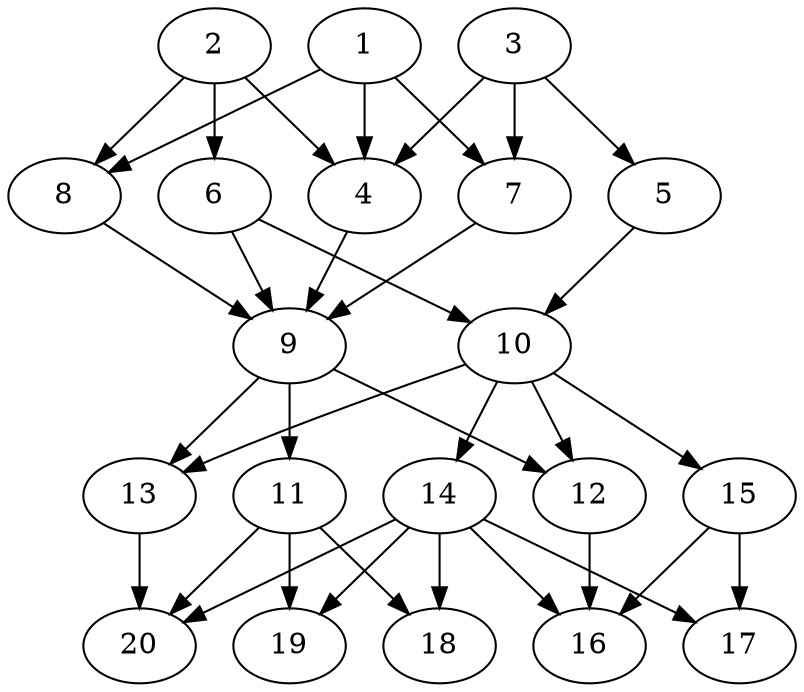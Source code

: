 // DAG automatically generated by daggen at Tue Jul 23 14:31:37 2019
// ./daggen --dot -n 20 --ccr 0.4 --fat 0.5 --regular 0.5 --density 0.8 --mindata 5242880 --maxdata 52428800 
digraph G {
  1 [size="42467840", alpha="0.03", expect_size="16987136"] 
  1 -> 4 [size ="16987136"]
  1 -> 7 [size ="16987136"]
  1 -> 8 [size ="16987136"]
  2 [size="80942080", alpha="0.13", expect_size="32376832"] 
  2 -> 4 [size ="32376832"]
  2 -> 6 [size ="32376832"]
  2 -> 8 [size ="32376832"]
  3 [size="45736960", alpha="0.17", expect_size="18294784"] 
  3 -> 4 [size ="18294784"]
  3 -> 5 [size ="18294784"]
  3 -> 7 [size ="18294784"]
  4 [size="86599680", alpha="0.02", expect_size="34639872"] 
  4 -> 9 [size ="34639872"]
  5 [size="73300480", alpha="0.03", expect_size="29320192"] 
  5 -> 10 [size ="29320192"]
  6 [size="53022720", alpha="0.20", expect_size="21209088"] 
  6 -> 9 [size ="21209088"]
  6 -> 10 [size ="21209088"]
  7 [size="114728960", alpha="0.02", expect_size="45891584"] 
  7 -> 9 [size ="45891584"]
  8 [size="46492160", alpha="0.11", expect_size="18596864"] 
  8 -> 9 [size ="18596864"]
  9 [size="101975040", alpha="0.20", expect_size="40790016"] 
  9 -> 11 [size ="40790016"]
  9 -> 12 [size ="40790016"]
  9 -> 13 [size ="40790016"]
  10 [size="77452800", alpha="0.15", expect_size="30981120"] 
  10 -> 12 [size ="30981120"]
  10 -> 13 [size ="30981120"]
  10 -> 14 [size ="30981120"]
  10 -> 15 [size ="30981120"]
  11 [size="70036480", alpha="0.01", expect_size="28014592"] 
  11 -> 18 [size ="28014592"]
  11 -> 19 [size ="28014592"]
  11 -> 20 [size ="28014592"]
  12 [size="87488000", alpha="0.19", expect_size="34995200"] 
  12 -> 16 [size ="34995200"]
  13 [size="45002240", alpha="0.09", expect_size="18000896"] 
  13 -> 20 [size ="18000896"]
  14 [size="26135040", alpha="0.13", expect_size="10454016"] 
  14 -> 16 [size ="10454016"]
  14 -> 17 [size ="10454016"]
  14 -> 18 [size ="10454016"]
  14 -> 19 [size ="10454016"]
  14 -> 20 [size ="10454016"]
  15 [size="35950080", alpha="0.15", expect_size="14380032"] 
  15 -> 16 [size ="14380032"]
  15 -> 17 [size ="14380032"]
  16 [size="53235200", alpha="0.12", expect_size="21294080"] 
  17 [size="51384320", alpha="0.16", expect_size="20553728"] 
  18 [size="63239680", alpha="0.03", expect_size="25295872"] 
  19 [size="130373120", alpha="0.09", expect_size="52149248"] 
  20 [size="127948800", alpha="0.18", expect_size="51179520"] 
}
